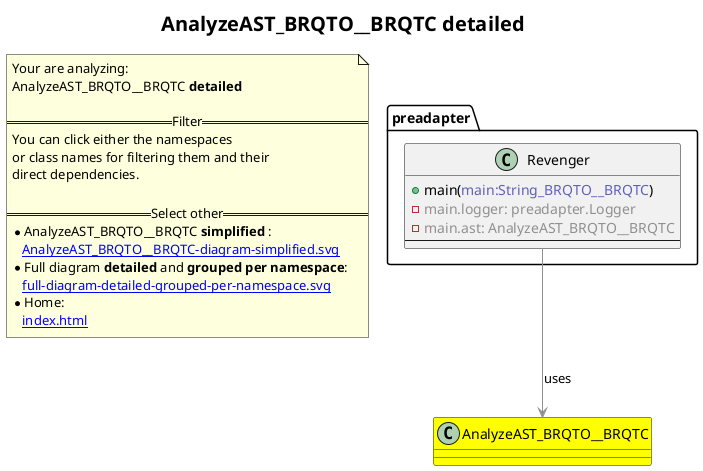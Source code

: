 @startuml
title <size:20>AnalyzeAST_BRQTO__BRQTC **detailed** </size>
note "Your are analyzing:\nAnalyzeAST_BRQTO__BRQTC **detailed** \n\n==Filter==\nYou can click either the namespaces \nor class names for filtering them and their\ndirect dependencies.\n\n==Select other==\n* AnalyzeAST_BRQTO__BRQTC **simplified** :\n   [[AnalyzeAST_BRQTO__BRQTC-diagram-simplified.svg]]\n* Full diagram **detailed** and **grouped per namespace**:\n   [[full-diagram-detailed-grouped-per-namespace.svg]]\n* Home:\n   [[index.html]]" as FloatingNote
class AnalyzeAST_BRQTO__BRQTC [[AnalyzeAST_BRQTO__BRQTC-diagram-detailed.svg]] #yellow {
}
class preadapter.Revenger [[preadapter.Revenger-diagram-detailed.svg]]  {
  + main(<font color="6060BB">main:String_BRQTO__BRQTC</font>)
  - <font color="909090">main.logger: preadapter.Logger</font>
  - <font color="909090">main.ast: AnalyzeAST_BRQTO__BRQTC</font>
--
}
 ' *************************************** 
 ' *************************************** 
 ' *************************************** 
' Class relations extracted from namespace:
' 
' Class relations extracted from namespace:
' preadapter
preadapter.Revenger -[#909090]-> AnalyzeAST_BRQTO__BRQTC  : uses 
@enduml